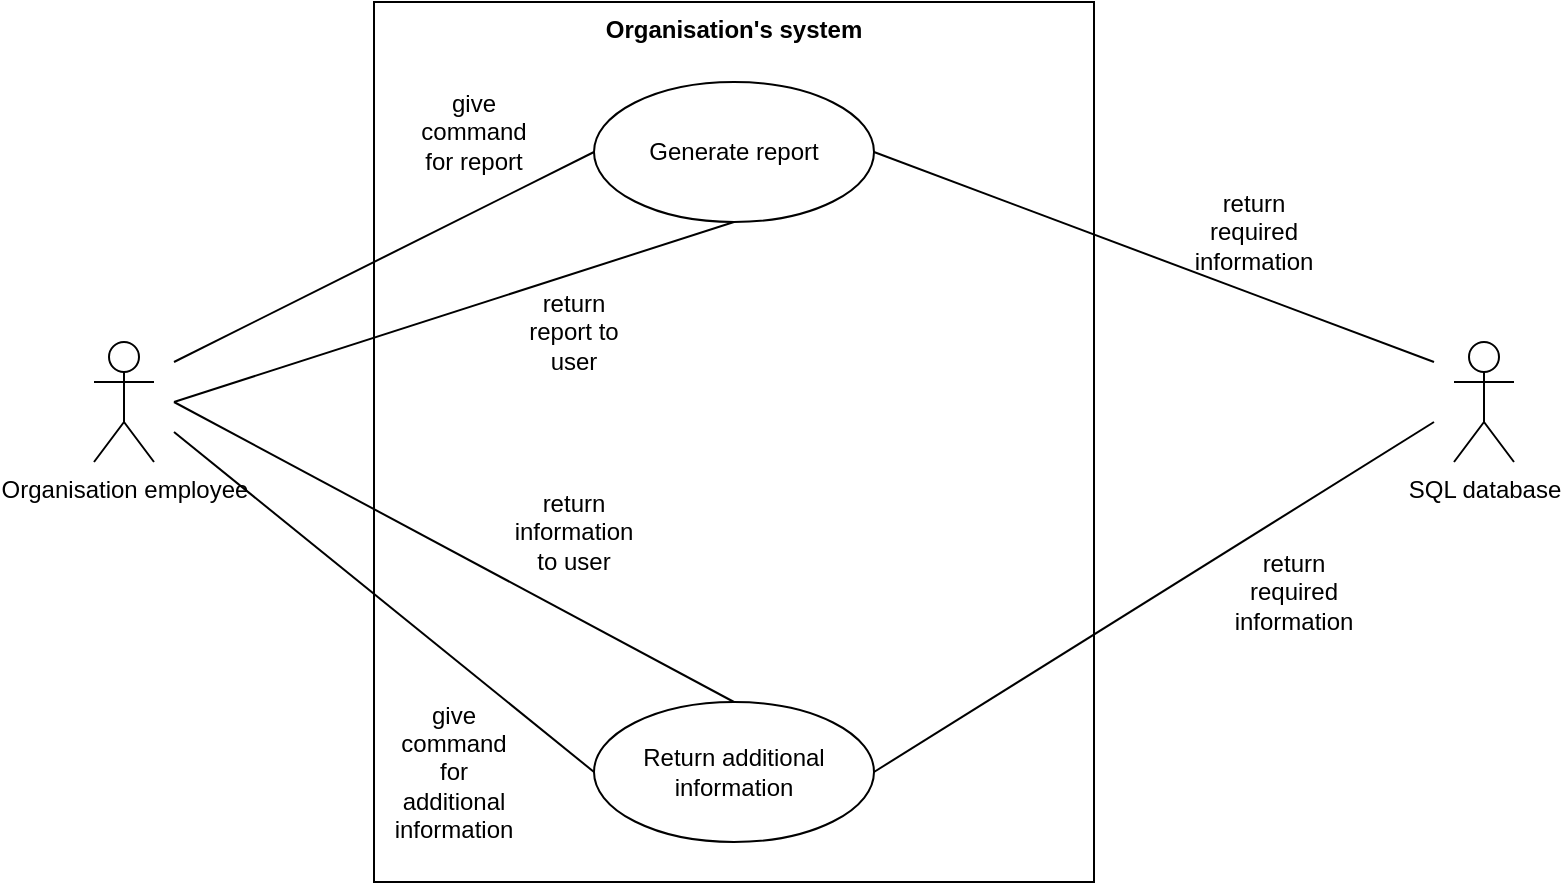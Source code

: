 <mxfile version="23.1.4" type="device">
  <diagram name="Page-1" id="bRWQx4IO0ZZVo18IpUgS">
    <mxGraphModel dx="2074" dy="1180" grid="1" gridSize="10" guides="1" tooltips="1" connect="1" arrows="1" fold="1" page="1" pageScale="1" pageWidth="827" pageHeight="1169" math="0" shadow="0">
      <root>
        <mxCell id="0" />
        <mxCell id="1" parent="0" />
        <mxCell id="SmbfA149I6Xgf6trBTbZ-1" value="Organisation employee" style="shape=umlActor;html=1;verticalLabelPosition=bottom;verticalAlign=top;align=center;" parent="1" vertex="1">
          <mxGeometry x="80" y="260" width="30" height="60" as="geometry" />
        </mxCell>
        <mxCell id="SmbfA149I6Xgf6trBTbZ-2" value="Organisation&#39;s system" style="shape=rect;html=1;verticalAlign=top;fontStyle=1;whiteSpace=wrap;align=center;" parent="1" vertex="1">
          <mxGeometry x="220" y="90" width="360" height="440" as="geometry" />
        </mxCell>
        <mxCell id="SmbfA149I6Xgf6trBTbZ-3" value="Generate report" style="ellipse;whiteSpace=wrap;html=1;" parent="1" vertex="1">
          <mxGeometry x="330" y="130" width="140" height="70" as="geometry" />
        </mxCell>
        <mxCell id="SmbfA149I6Xgf6trBTbZ-4" value="Return additional information" style="ellipse;whiteSpace=wrap;html=1;" parent="1" vertex="1">
          <mxGeometry x="330" y="440" width="140" height="70" as="geometry" />
        </mxCell>
        <mxCell id="SmbfA149I6Xgf6trBTbZ-5" value="" style="edgeStyle=none;html=1;endArrow=none;verticalAlign=bottom;rounded=0;entryX=0;entryY=0.5;entryDx=0;entryDy=0;" parent="1" target="SmbfA149I6Xgf6trBTbZ-3" edge="1">
          <mxGeometry width="160" relative="1" as="geometry">
            <mxPoint x="120" y="270" as="sourcePoint" />
            <mxPoint x="310.503" y="260.251" as="targetPoint" />
          </mxGeometry>
        </mxCell>
        <mxCell id="SmbfA149I6Xgf6trBTbZ-6" value="" style="edgeStyle=none;html=1;endArrow=none;verticalAlign=bottom;rounded=0;entryX=0;entryY=0.5;entryDx=0;entryDy=0;" parent="1" target="SmbfA149I6Xgf6trBTbZ-4" edge="1">
          <mxGeometry width="160" relative="1" as="geometry">
            <mxPoint x="120" y="305" as="sourcePoint" />
            <mxPoint x="310.503" y="309.749" as="targetPoint" />
          </mxGeometry>
        </mxCell>
        <mxCell id="SmbfA149I6Xgf6trBTbZ-9" value="SQL database" style="shape=umlActor;html=1;verticalLabelPosition=bottom;verticalAlign=top;align=center;" parent="1" vertex="1">
          <mxGeometry x="760" y="260" width="30" height="60" as="geometry" />
        </mxCell>
        <mxCell id="SmbfA149I6Xgf6trBTbZ-10" value="" style="edgeStyle=none;html=1;endArrow=none;verticalAlign=bottom;rounded=0;exitX=1;exitY=0.5;exitDx=0;exitDy=0;" parent="1" source="SmbfA149I6Xgf6trBTbZ-3" edge="1">
          <mxGeometry width="160" relative="1" as="geometry">
            <mxPoint x="750" y="200" as="sourcePoint" />
            <mxPoint x="750" y="270" as="targetPoint" />
          </mxGeometry>
        </mxCell>
        <mxCell id="SmbfA149I6Xgf6trBTbZ-11" value="" style="edgeStyle=none;html=1;endArrow=none;verticalAlign=bottom;rounded=0;exitX=1;exitY=0.5;exitDx=0;exitDy=0;" parent="1" source="SmbfA149I6Xgf6trBTbZ-4" edge="1">
          <mxGeometry width="160" relative="1" as="geometry">
            <mxPoint x="730" y="200" as="sourcePoint" />
            <mxPoint x="750" y="300" as="targetPoint" />
          </mxGeometry>
        </mxCell>
        <mxCell id="SmbfA149I6Xgf6trBTbZ-12" value="give command for report" style="text;html=1;align=center;verticalAlign=middle;whiteSpace=wrap;rounded=0;" parent="1" vertex="1">
          <mxGeometry x="240" y="140" width="60" height="30" as="geometry" />
        </mxCell>
        <mxCell id="SmbfA149I6Xgf6trBTbZ-14" value="give command for additional information" style="text;html=1;align=center;verticalAlign=middle;whiteSpace=wrap;rounded=0;" parent="1" vertex="1">
          <mxGeometry x="230" y="460" width="60" height="30" as="geometry" />
        </mxCell>
        <mxCell id="SmbfA149I6Xgf6trBTbZ-19" value="return required information" style="text;html=1;align=center;verticalAlign=middle;whiteSpace=wrap;rounded=0;" parent="1" vertex="1">
          <mxGeometry x="630" y="190" width="60" height="30" as="geometry" />
        </mxCell>
        <mxCell id="SmbfA149I6Xgf6trBTbZ-20" value="return required information" style="text;html=1;align=center;verticalAlign=middle;whiteSpace=wrap;rounded=0;" parent="1" vertex="1">
          <mxGeometry x="650" y="370" width="60" height="30" as="geometry" />
        </mxCell>
        <mxCell id="SmbfA149I6Xgf6trBTbZ-21" value="" style="edgeStyle=none;html=1;endArrow=none;verticalAlign=bottom;rounded=0;entryX=0.5;entryY=0;entryDx=0;entryDy=0;" parent="1" edge="1" target="SmbfA149I6Xgf6trBTbZ-4">
          <mxGeometry width="160" relative="1" as="geometry">
            <mxPoint x="120" y="290" as="sourcePoint" />
            <mxPoint x="400" y="350" as="targetPoint" />
          </mxGeometry>
        </mxCell>
        <mxCell id="tplMdyskFm8DUpqZ1UT8-1" value="" style="edgeStyle=none;html=1;endArrow=none;verticalAlign=bottom;rounded=0;entryX=0.5;entryY=1;entryDx=0;entryDy=0;" edge="1" parent="1" target="SmbfA149I6Xgf6trBTbZ-3">
          <mxGeometry width="160" relative="1" as="geometry">
            <mxPoint x="120" y="290" as="sourcePoint" />
            <mxPoint x="500" y="410" as="targetPoint" />
          </mxGeometry>
        </mxCell>
        <mxCell id="tplMdyskFm8DUpqZ1UT8-2" value="return report to user" style="text;html=1;align=center;verticalAlign=middle;whiteSpace=wrap;rounded=0;" vertex="1" parent="1">
          <mxGeometry x="290" y="240" width="60" height="30" as="geometry" />
        </mxCell>
        <mxCell id="tplMdyskFm8DUpqZ1UT8-3" value="return information to user" style="text;html=1;align=center;verticalAlign=middle;whiteSpace=wrap;rounded=0;" vertex="1" parent="1">
          <mxGeometry x="290" y="340" width="60" height="30" as="geometry" />
        </mxCell>
      </root>
    </mxGraphModel>
  </diagram>
</mxfile>
